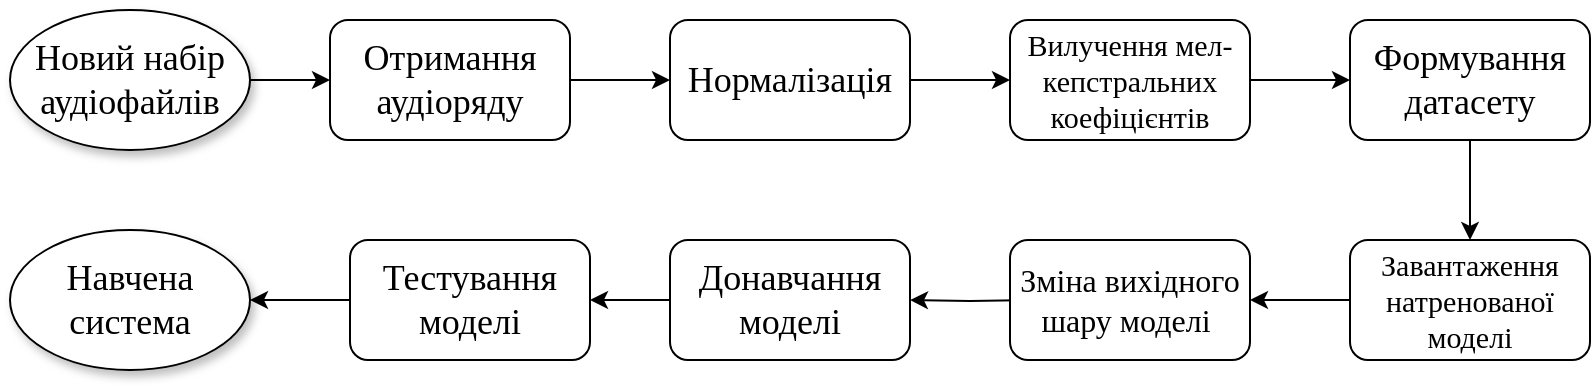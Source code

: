 <mxfile version="21.0.2" type="github">
  <diagram name="Page-1" id="42789a77-a242-8287-6e28-9cd8cfd52e62">
    <mxGraphModel dx="1050" dy="565" grid="1" gridSize="10" guides="1" tooltips="1" connect="1" arrows="1" fold="1" page="1" pageScale="1" pageWidth="1100" pageHeight="850" background="none" math="0" shadow="0">
      <root>
        <mxCell id="0" />
        <mxCell id="1" parent="0" />
        <mxCell id="AXBJA44lG0MC-Bqmw4ve-30" style="edgeStyle=orthogonalEdgeStyle;rounded=0;orthogonalLoop=1;jettySize=auto;html=1;exitX=1;exitY=0.5;exitDx=0;exitDy=0;entryX=0;entryY=0.5;entryDx=0;entryDy=0;" edge="1" parent="1" source="1ea317790d2ca983-1" target="AXBJA44lG0MC-Bqmw4ve-4">
          <mxGeometry relative="1" as="geometry" />
        </mxCell>
        <mxCell id="1ea317790d2ca983-1" value="&lt;font face=&quot;Times New Roman&quot;&gt;&lt;span style=&quot;font-size: 18px;&quot;&gt;Новий набір аудіофайлів&lt;/span&gt;&lt;/font&gt;" style="ellipse;whiteSpace=wrap;html=1;rounded=0;shadow=1;comic=0;labelBackgroundColor=none;strokeWidth=1;fontFamily=Verdana;fontSize=12;align=center;" parent="1" vertex="1">
          <mxGeometry x="50" y="225" width="120" height="70" as="geometry" />
        </mxCell>
        <mxCell id="AXBJA44lG0MC-Bqmw4ve-35" style="edgeStyle=orthogonalEdgeStyle;rounded=0;orthogonalLoop=1;jettySize=auto;html=1;exitX=0;exitY=0.5;exitDx=0;exitDy=0;entryX=1;entryY=0.5;entryDx=0;entryDy=0;" edge="1" parent="1" source="AXBJA44lG0MC-Bqmw4ve-3" target="AXBJA44lG0MC-Bqmw4ve-34">
          <mxGeometry relative="1" as="geometry" />
        </mxCell>
        <mxCell id="AXBJA44lG0MC-Bqmw4ve-3" value="&lt;font style=&quot;font-size: 15px;&quot;&gt;Завантаження натренованої моделі&lt;/font&gt;" style="rounded=1;whiteSpace=wrap;html=1;fontFamily=Times New Roman;" vertex="1" parent="1">
          <mxGeometry x="720" y="340" width="120" height="60" as="geometry" />
        </mxCell>
        <mxCell id="AXBJA44lG0MC-Bqmw4ve-20" style="edgeStyle=orthogonalEdgeStyle;rounded=0;orthogonalLoop=1;jettySize=auto;html=1;exitX=1;exitY=0.5;exitDx=0;exitDy=0;entryX=0;entryY=0.5;entryDx=0;entryDy=0;" edge="1" parent="1" source="AXBJA44lG0MC-Bqmw4ve-4" target="AXBJA44lG0MC-Bqmw4ve-7">
          <mxGeometry relative="1" as="geometry" />
        </mxCell>
        <mxCell id="AXBJA44lG0MC-Bqmw4ve-4" value="&lt;font style=&quot;font-size: 18px;&quot; face=&quot;Times New Roman&quot;&gt;Отримання аудіоряду&lt;/font&gt;" style="rounded=1;whiteSpace=wrap;html=1;" vertex="1" parent="1">
          <mxGeometry x="210" y="230" width="120" height="60" as="geometry" />
        </mxCell>
        <mxCell id="AXBJA44lG0MC-Bqmw4ve-26" style="edgeStyle=orthogonalEdgeStyle;rounded=0;orthogonalLoop=1;jettySize=auto;html=1;exitX=1;exitY=0.5;exitDx=0;exitDy=0;entryX=0;entryY=0.5;entryDx=0;entryDy=0;" edge="1" parent="1" source="AXBJA44lG0MC-Bqmw4ve-7" target="AXBJA44lG0MC-Bqmw4ve-25">
          <mxGeometry relative="1" as="geometry" />
        </mxCell>
        <mxCell id="AXBJA44lG0MC-Bqmw4ve-7" value="&lt;font style=&quot;font-size: 18px;&quot; face=&quot;Times New Roman&quot;&gt;Нормалізація&lt;/font&gt;" style="rounded=1;whiteSpace=wrap;html=1;" vertex="1" parent="1">
          <mxGeometry x="380" y="230" width="120" height="60" as="geometry" />
        </mxCell>
        <mxCell id="AXBJA44lG0MC-Bqmw4ve-9" value="&lt;font style=&quot;font-size: 18px;&quot; face=&quot;Times New Roman&quot;&gt;Навчена система&lt;/font&gt;" style="ellipse;whiteSpace=wrap;html=1;rounded=0;shadow=1;comic=0;labelBackgroundColor=none;strokeWidth=1;fontFamily=Verdana;fontSize=12;align=center;" vertex="1" parent="1">
          <mxGeometry x="50" y="335" width="120" height="70" as="geometry" />
        </mxCell>
        <mxCell id="AXBJA44lG0MC-Bqmw4ve-22" style="edgeStyle=orthogonalEdgeStyle;rounded=0;orthogonalLoop=1;jettySize=auto;html=1;exitX=0;exitY=0.5;exitDx=0;exitDy=0;entryX=1;entryY=0.5;entryDx=0;entryDy=0;" edge="1" parent="1" target="AXBJA44lG0MC-Bqmw4ve-12">
          <mxGeometry relative="1" as="geometry">
            <mxPoint x="560" y="370" as="sourcePoint" />
          </mxGeometry>
        </mxCell>
        <mxCell id="AXBJA44lG0MC-Bqmw4ve-23" style="edgeStyle=orthogonalEdgeStyle;rounded=0;orthogonalLoop=1;jettySize=auto;html=1;exitX=0;exitY=0.5;exitDx=0;exitDy=0;" edge="1" parent="1" source="AXBJA44lG0MC-Bqmw4ve-12" target="AXBJA44lG0MC-Bqmw4ve-15">
          <mxGeometry relative="1" as="geometry" />
        </mxCell>
        <mxCell id="AXBJA44lG0MC-Bqmw4ve-12" value="&lt;font face=&quot;Times New Roman&quot;&gt;&lt;span style=&quot;font-size: 18px;&quot;&gt;Донавчання моделі&lt;/span&gt;&lt;/font&gt;" style="rounded=1;whiteSpace=wrap;html=1;" vertex="1" parent="1">
          <mxGeometry x="380" y="340" width="120" height="60" as="geometry" />
        </mxCell>
        <mxCell id="AXBJA44lG0MC-Bqmw4ve-24" style="edgeStyle=orthogonalEdgeStyle;rounded=0;orthogonalLoop=1;jettySize=auto;html=1;exitX=0;exitY=0.5;exitDx=0;exitDy=0;entryX=1;entryY=0.5;entryDx=0;entryDy=0;" edge="1" parent="1" source="AXBJA44lG0MC-Bqmw4ve-15" target="AXBJA44lG0MC-Bqmw4ve-9">
          <mxGeometry relative="1" as="geometry" />
        </mxCell>
        <mxCell id="AXBJA44lG0MC-Bqmw4ve-15" value="&lt;font face=&quot;Times New Roman&quot;&gt;&lt;span style=&quot;font-size: 18px;&quot;&gt;Тестування&lt;br&gt;моделі&lt;br&gt;&lt;/span&gt;&lt;/font&gt;" style="rounded=1;whiteSpace=wrap;html=1;" vertex="1" parent="1">
          <mxGeometry x="220" y="340" width="120" height="60" as="geometry" />
        </mxCell>
        <mxCell id="AXBJA44lG0MC-Bqmw4ve-31" style="edgeStyle=orthogonalEdgeStyle;rounded=0;orthogonalLoop=1;jettySize=auto;html=1;exitX=1;exitY=0.5;exitDx=0;exitDy=0;entryX=0;entryY=0.5;entryDx=0;entryDy=0;" edge="1" parent="1" source="AXBJA44lG0MC-Bqmw4ve-25" target="AXBJA44lG0MC-Bqmw4ve-27">
          <mxGeometry relative="1" as="geometry" />
        </mxCell>
        <mxCell id="AXBJA44lG0MC-Bqmw4ve-25" value="&lt;font style=&quot;font-size: 15px;&quot; face=&quot;Times New Roman&quot;&gt;Вилучення мел-кепстральних коефіцієнтів&lt;/font&gt;" style="rounded=1;whiteSpace=wrap;html=1;" vertex="1" parent="1">
          <mxGeometry x="550" y="230" width="120" height="60" as="geometry" />
        </mxCell>
        <mxCell id="AXBJA44lG0MC-Bqmw4ve-32" style="edgeStyle=orthogonalEdgeStyle;rounded=0;orthogonalLoop=1;jettySize=auto;html=1;exitX=0.5;exitY=1;exitDx=0;exitDy=0;entryX=0.5;entryY=0;entryDx=0;entryDy=0;" edge="1" parent="1" source="AXBJA44lG0MC-Bqmw4ve-27" target="AXBJA44lG0MC-Bqmw4ve-3">
          <mxGeometry relative="1" as="geometry" />
        </mxCell>
        <mxCell id="AXBJA44lG0MC-Bqmw4ve-27" value="&lt;font style=&quot;font-size: 18px;&quot;&gt;Формування датасету&lt;/font&gt;" style="rounded=1;whiteSpace=wrap;html=1;fontFamily=Times New Roman;" vertex="1" parent="1">
          <mxGeometry x="720" y="230" width="120" height="60" as="geometry" />
        </mxCell>
        <mxCell id="AXBJA44lG0MC-Bqmw4ve-34" value="&lt;p&gt;&lt;font style=&quot;font-size: 16px;&quot; face=&quot;Times New Roman&quot;&gt;Зміна вихідного шару моделі&amp;nbsp;&lt;/font&gt;&lt;/p&gt;" style="rounded=1;whiteSpace=wrap;html=1;" vertex="1" parent="1">
          <mxGeometry x="550" y="340" width="120" height="60" as="geometry" />
        </mxCell>
      </root>
    </mxGraphModel>
  </diagram>
</mxfile>
